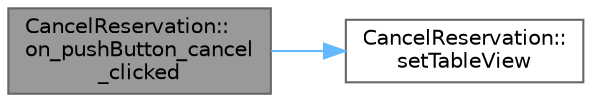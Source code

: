 digraph "CancelReservation::on_pushButton_cancel_clicked"
{
 // LATEX_PDF_SIZE
  bgcolor="transparent";
  edge [fontname=Helvetica,fontsize=10,labelfontname=Helvetica,labelfontsize=10];
  node [fontname=Helvetica,fontsize=10,shape=box,height=0.2,width=0.4];
  rankdir="LR";
  Node1 [id="Node000001",label="CancelReservation::\lon_pushButton_cancel\l_clicked",height=0.2,width=0.4,color="gray40", fillcolor="grey60", style="filled", fontcolor="black",tooltip="This function cancels the reservation."];
  Node1 -> Node2 [id="edge1_Node000001_Node000002",color="steelblue1",style="solid",tooltip=" "];
  Node2 [id="Node000002",label="CancelReservation::\lsetTableView",height=0.2,width=0.4,color="grey40", fillcolor="white", style="filled",URL="$class_cancel_reservation.html#a85a9d6c85c6c75d978cef886385ff340",tooltip="This function sets the table view to show the reservations."];
}
